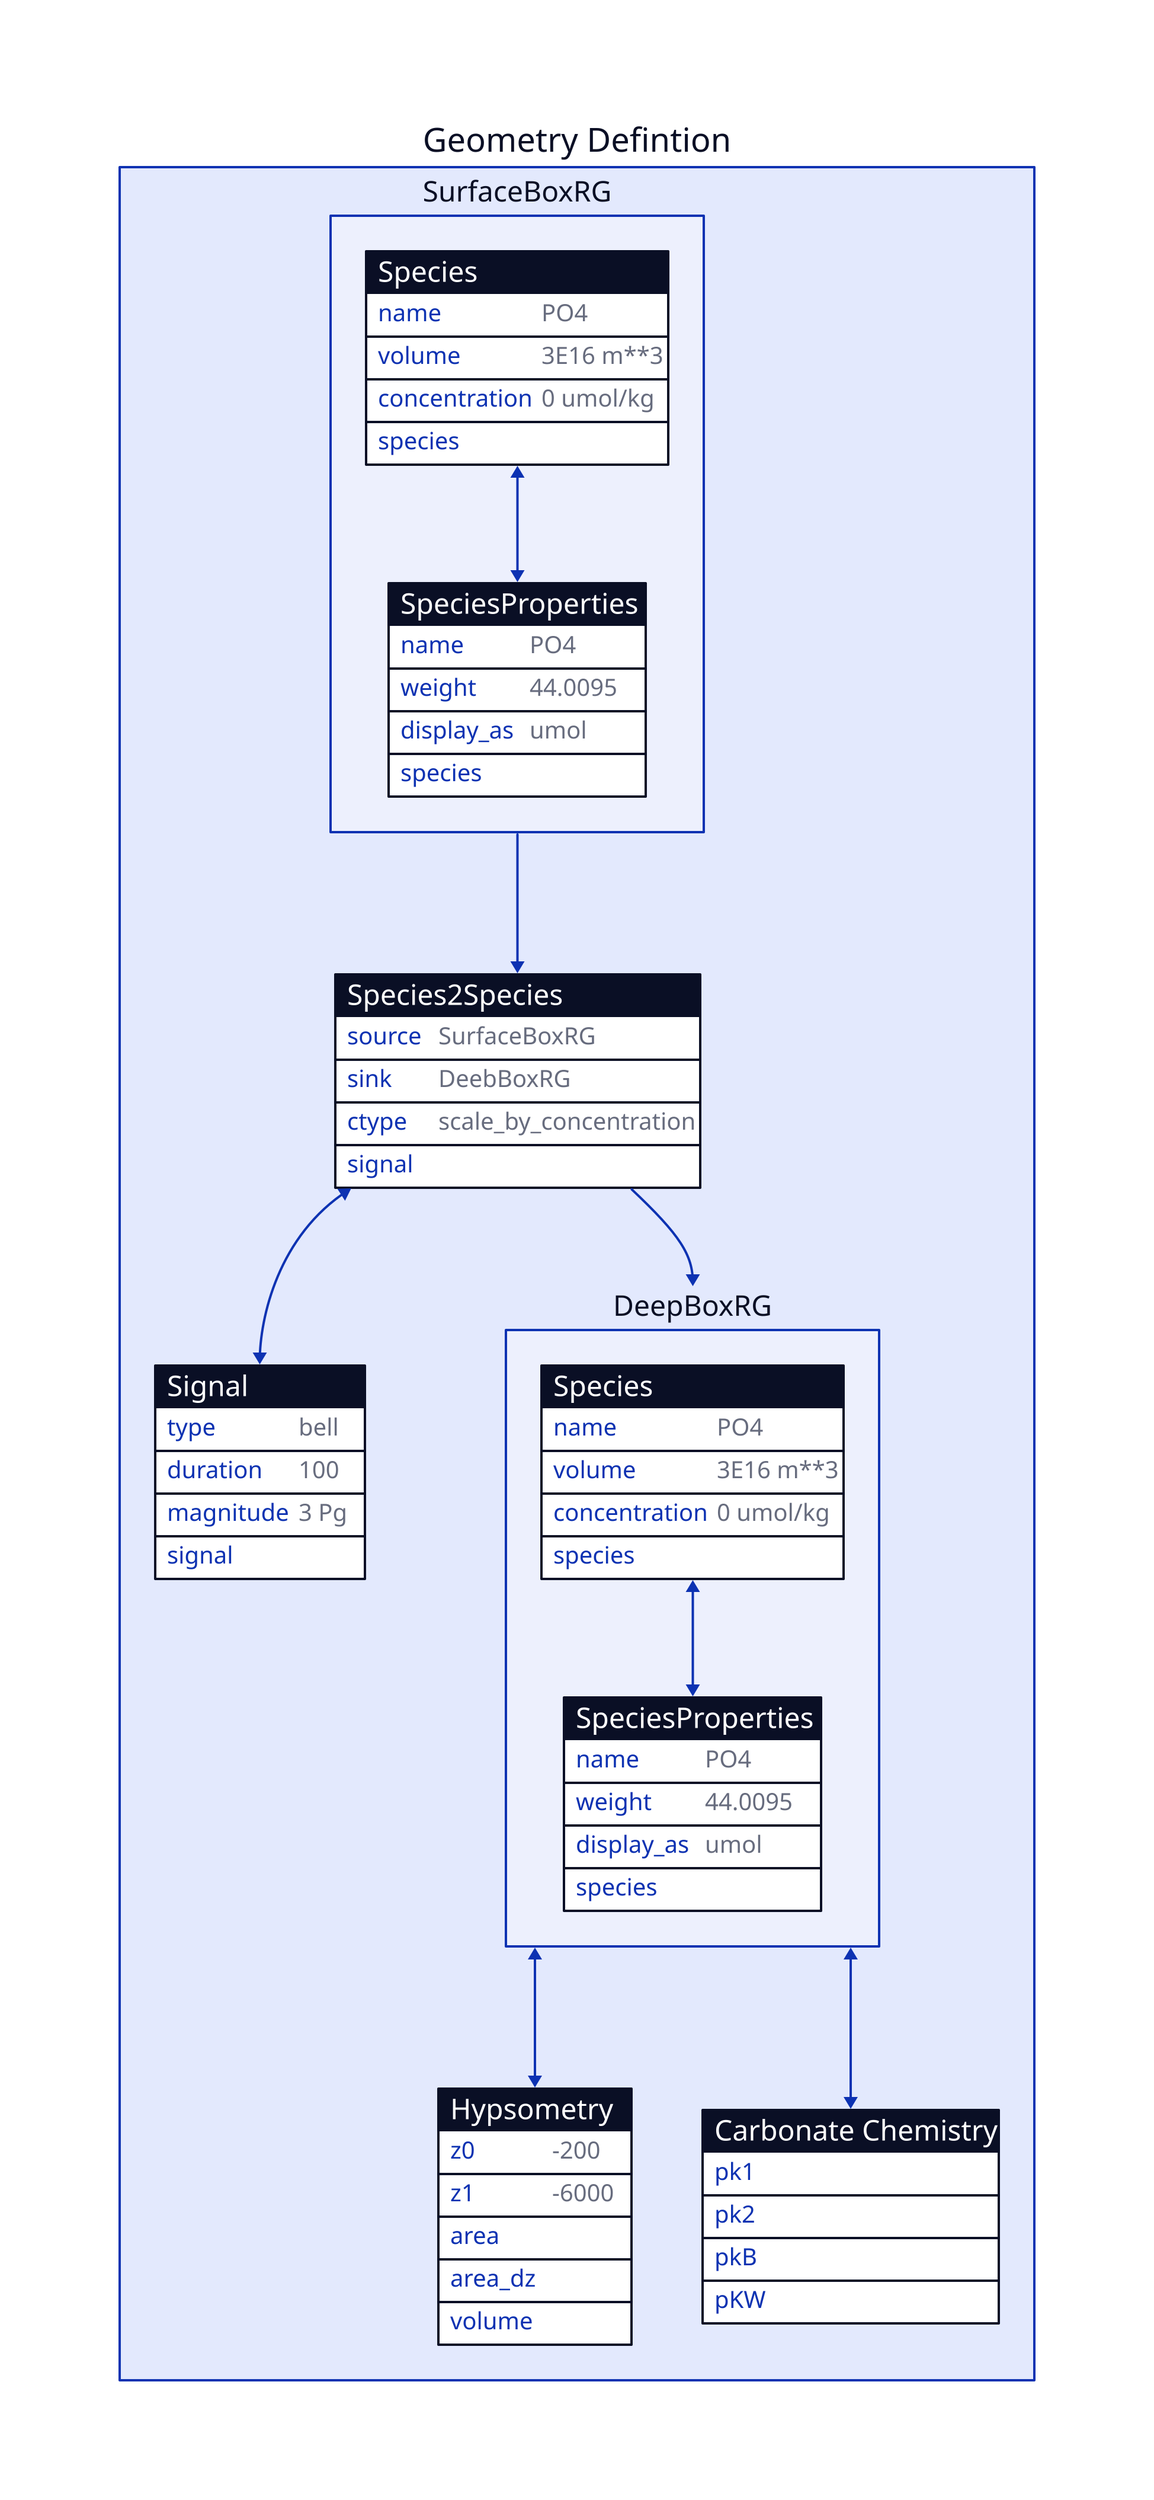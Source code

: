 geometry: Geometry Defintion {
  direction: down
  sb: SurfaceBoxRG {
    rs: Species {
      shape: sql_table
      name: "PO4"
      volume: "3E16 m**3"
      concentration: "0 umol/kg"
    }

    sp: SpeciesProperties {
      shape: sql_table
      name: PO4
      weight: 44.0095
      display_as: umol
    }
  }

  c: Species2Species {
    shape: sql_table
    source: SurfaceBoxRG
    sink: DeebBoxRG
    ctype: scale_by_concentration
  }

  s: Signal {
    shape: sql_table
    type: bell
    duration: 100
    magnitude: 3 Pg
  }

  db: DeepBoxRG {
    rd: Species {
      shape: sql_table
      name: "PO4"
      volume: "3E16 m**3"
      concentration: "0 umol/kg"
    }
    sp: SpeciesProperties {
      shape: sql_table
      name: PO4
      weight: 44.0095
      display_as: umol
    }
  }

  hypdb: Hypsometry {
    shape: sql_table
    z0: -200
    z1: -6000
    area
    area_dz
    volume
  }
  cs_db: Carbonate Chemistry {
    shape: sql_table

    pk1
    pk2
    pkB
    pKW
  }

  sb -> c
  c -> db

  c.signal <-> s.signal

  sb.rs.species <-> sb.sp.species
  db.rd.species <-> db.sp.species

  db <-> hypdb
  db <-> cs_db
}
